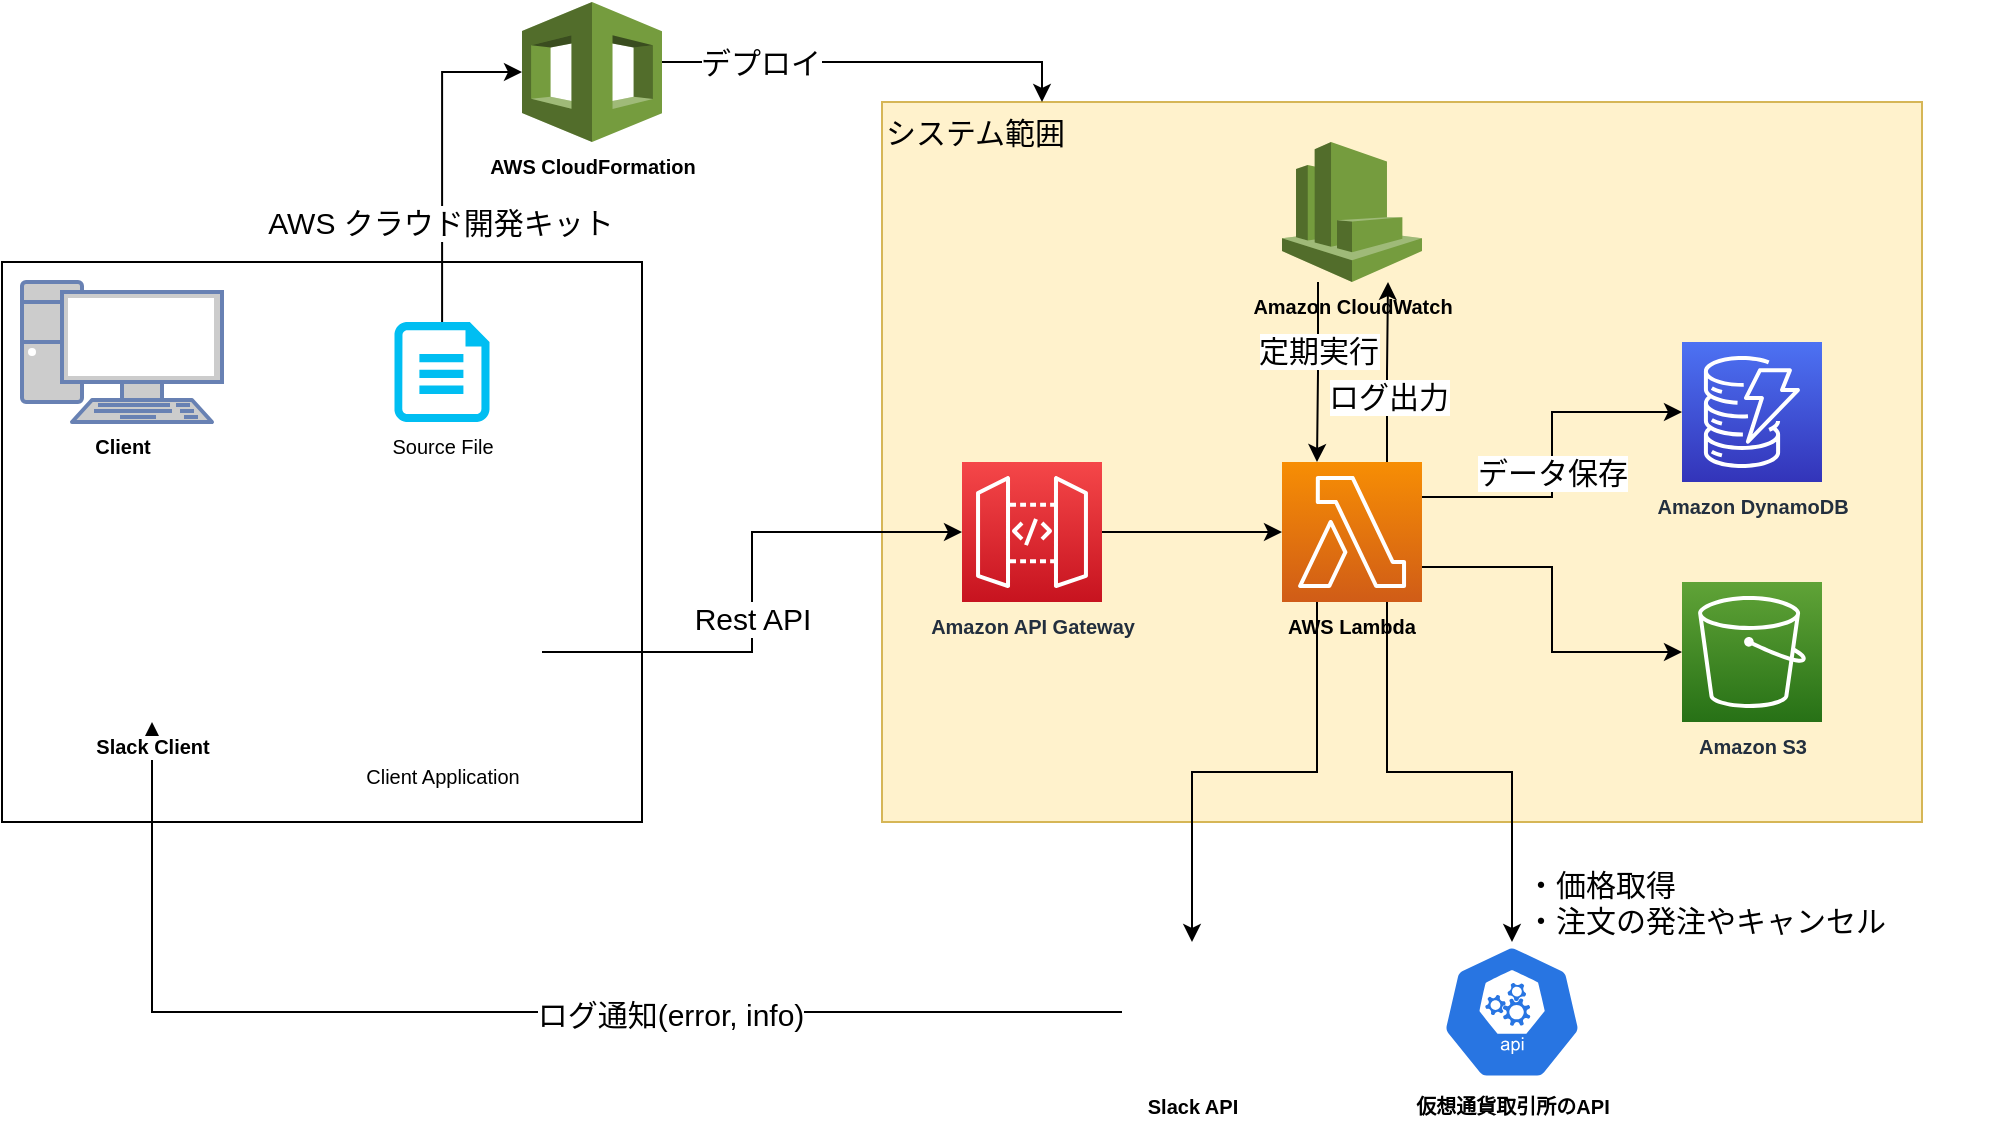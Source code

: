 <mxfile version="14.7.0" type="device"><diagram id="Ht1M8jgEwFfnCIfOTk4-" name="Page-1"><mxGraphModel dx="1102" dy="620" grid="1" gridSize="10" guides="1" tooltips="1" connect="1" arrows="1" fold="1" page="1" pageScale="1" pageWidth="1169" pageHeight="827" math="0" shadow="0"><root><mxCell id="0"/><mxCell id="1" parent="0"/><mxCell id="uVwlyYREvLx_MngwjQBp-12" value="" style="rounded=0;whiteSpace=wrap;html=1;fontSize=10;" vertex="1" parent="1"><mxGeometry x="120" y="200" width="320" height="280" as="geometry"/></mxCell><mxCell id="uVwlyYREvLx_MngwjQBp-14" value="システム範囲" style="rounded=0;whiteSpace=wrap;html=1;fontSize=15;fillColor=#fff2cc;strokeColor=#d6b656;align=left;verticalAlign=top;" vertex="1" parent="1"><mxGeometry x="560" y="120" width="520" height="360" as="geometry"/></mxCell><mxCell id="uVwlyYREvLx_MngwjQBp-18" style="edgeStyle=orthogonalEdgeStyle;rounded=0;orthogonalLoop=1;jettySize=auto;html=1;exitX=1;exitY=0.25;exitDx=0;exitDy=0;exitPerimeter=0;entryX=0;entryY=0.5;entryDx=0;entryDy=0;entryPerimeter=0;fontSize=10;fontColor=#000000;" edge="1" parent="1" source="uVwlyYREvLx_MngwjQBp-4" target="uVwlyYREvLx_MngwjQBp-6"><mxGeometry relative="1" as="geometry"/></mxCell><mxCell id="uVwlyYREvLx_MngwjQBp-33" value="データ保存" style="edgeLabel;html=1;align=center;verticalAlign=middle;resizable=0;points=[];fontSize=15;fontColor=#000000;" vertex="1" connectable="0" parent="uVwlyYREvLx_MngwjQBp-18"><mxGeometry x="-0.099" relative="1" as="geometry"><mxPoint as="offset"/></mxGeometry></mxCell><mxCell id="uVwlyYREvLx_MngwjQBp-20" style="edgeStyle=orthogonalEdgeStyle;rounded=0;orthogonalLoop=1;jettySize=auto;html=1;exitX=0.75;exitY=1;exitDx=0;exitDy=0;exitPerimeter=0;entryX=0.5;entryY=0;entryDx=0;entryDy=0;entryPerimeter=0;fontSize=10;fontColor=#000000;" edge="1" parent="1" source="uVwlyYREvLx_MngwjQBp-4" target="uVwlyYREvLx_MngwjQBp-7"><mxGeometry relative="1" as="geometry"/></mxCell><mxCell id="uVwlyYREvLx_MngwjQBp-21" style="edgeStyle=orthogonalEdgeStyle;rounded=0;orthogonalLoop=1;jettySize=auto;html=1;exitX=0.25;exitY=1;exitDx=0;exitDy=0;exitPerimeter=0;entryX=0.5;entryY=0;entryDx=0;entryDy=0;fontSize=10;fontColor=#000000;" edge="1" parent="1" source="uVwlyYREvLx_MngwjQBp-4" target="uVwlyYREvLx_MngwjQBp-10"><mxGeometry relative="1" as="geometry"/></mxCell><mxCell id="uVwlyYREvLx_MngwjQBp-31" style="edgeStyle=orthogonalEdgeStyle;rounded=0;orthogonalLoop=1;jettySize=auto;html=1;exitX=1;exitY=0.75;exitDx=0;exitDy=0;exitPerimeter=0;entryX=0;entryY=0.5;entryDx=0;entryDy=0;entryPerimeter=0;fontSize=10;fontColor=#000000;" edge="1" parent="1" source="uVwlyYREvLx_MngwjQBp-4" target="uVwlyYREvLx_MngwjQBp-30"><mxGeometry relative="1" as="geometry"/></mxCell><mxCell id="uVwlyYREvLx_MngwjQBp-38" style="edgeStyle=orthogonalEdgeStyle;rounded=0;orthogonalLoop=1;jettySize=auto;html=1;exitX=0.75;exitY=0;exitDx=0;exitDy=0;exitPerimeter=0;fontSize=10;fontColor=#000000;" edge="1" parent="1" source="uVwlyYREvLx_MngwjQBp-4" target="uVwlyYREvLx_MngwjQBp-5"><mxGeometry relative="1" as="geometry"><Array as="points"><mxPoint x="813" y="255"/><mxPoint x="813" y="255"/></Array></mxGeometry></mxCell><mxCell id="uVwlyYREvLx_MngwjQBp-40" value="ログ出力" style="edgeLabel;html=1;align=center;verticalAlign=middle;resizable=0;points=[];fontSize=15;fontColor=#000000;" vertex="1" connectable="0" parent="uVwlyYREvLx_MngwjQBp-38"><mxGeometry x="-0.259" relative="1" as="geometry"><mxPoint as="offset"/></mxGeometry></mxCell><mxCell id="uVwlyYREvLx_MngwjQBp-4" value="&lt;h1 id=&quot;AWS_Lambda&quot; class=&quot;lb-txt-bold lb-txt-white lb-none-v-margin lb-h1-large lb-title&quot; style=&quot;box-sizing: border-box; margin: 0px; line-height: 1.2; overflow-wrap: break-word; font-size: 10px;&quot;&gt;&lt;font color=&quot;#000000&quot; style=&quot;font-size: 10px;&quot;&gt;AWS Lambda&lt;/font&gt;&lt;/h1&gt;" style="points=[[0,0,0],[0.25,0,0],[0.5,0,0],[0.75,0,0],[1,0,0],[0,1,0],[0.25,1,0],[0.5,1,0],[0.75,1,0],[1,1,0],[0,0.25,0],[0,0.5,0],[0,0.75,0],[1,0.25,0],[1,0.5,0],[1,0.75,0]];outlineConnect=0;fontColor=#232F3E;gradientColor=#F78E04;gradientDirection=north;fillColor=#D05C17;strokeColor=#ffffff;dashed=0;verticalLabelPosition=bottom;verticalAlign=top;align=center;html=1;fontSize=10;fontStyle=0;aspect=fixed;shape=mxgraph.aws4.resourceIcon;resIcon=mxgraph.aws4.lambda;labelPosition=center;whiteSpace=wrap;" vertex="1" parent="1"><mxGeometry x="760" y="300" width="70" height="70" as="geometry"/></mxCell><mxCell id="uVwlyYREvLx_MngwjQBp-37" style="edgeStyle=orthogonalEdgeStyle;rounded=0;orthogonalLoop=1;jettySize=auto;html=1;entryX=0.25;entryY=0;entryDx=0;entryDy=0;entryPerimeter=0;fontSize=10;fontColor=#000000;" edge="1" parent="1" source="uVwlyYREvLx_MngwjQBp-5" target="uVwlyYREvLx_MngwjQBp-4"><mxGeometry relative="1" as="geometry"><Array as="points"><mxPoint x="778" y="255"/><mxPoint x="778" y="255"/></Array></mxGeometry></mxCell><mxCell id="uVwlyYREvLx_MngwjQBp-39" value="定期実行" style="edgeLabel;html=1;align=center;verticalAlign=middle;resizable=0;points=[];fontSize=15;fontColor=#000000;" vertex="1" connectable="0" parent="uVwlyYREvLx_MngwjQBp-37"><mxGeometry x="-0.244" relative="1" as="geometry"><mxPoint as="offset"/></mxGeometry></mxCell><mxCell id="uVwlyYREvLx_MngwjQBp-5" value="Amazon CloudWatch" style="outlineConnect=0;dashed=0;verticalLabelPosition=bottom;verticalAlign=top;align=center;html=1;shape=mxgraph.aws3.cloudwatch;fillColor=#759C3E;gradientColor=none;fontSize=10;fontStyle=1" vertex="1" parent="1"><mxGeometry x="760" y="140" width="70" height="70" as="geometry"/></mxCell><mxCell id="uVwlyYREvLx_MngwjQBp-6" value="Amazon DynamoDB" style="points=[[0,0,0],[0.25,0,0],[0.5,0,0],[0.75,0,0],[1,0,0],[0,1,0],[0.25,1,0],[0.5,1,0],[0.75,1,0],[1,1,0],[0,0.25,0],[0,0.5,0],[0,0.75,0],[1,0.25,0],[1,0.5,0],[1,0.75,0]];outlineConnect=0;fontColor=#232F3E;gradientColor=#4D72F3;gradientDirection=north;fillColor=#3334B9;strokeColor=#ffffff;dashed=0;verticalLabelPosition=bottom;verticalAlign=top;align=center;fontSize=10;fontStyle=1;aspect=fixed;shape=mxgraph.aws4.resourceIcon;resIcon=mxgraph.aws4.dynamodb;html=1;" vertex="1" parent="1"><mxGeometry x="960" y="240" width="70" height="70" as="geometry"/></mxCell><mxCell id="uVwlyYREvLx_MngwjQBp-7" value="仮想通貨取引所のAPI" style="html=1;dashed=0;whitespace=wrap;fillColor=#2875E2;strokeColor=#ffffff;points=[[0.005,0.63,0],[0.1,0.2,0],[0.9,0.2,0],[0.5,0,0],[0.995,0.63,0],[0.72,0.99,0],[0.5,1,0],[0.28,0.99,0]];shape=mxgraph.kubernetes.icon;prIcon=api;verticalAlign=top;labelPosition=center;verticalLabelPosition=bottom;align=center;fontSize=10;fontStyle=1" vertex="1" parent="1"><mxGeometry x="840" y="540" width="70" height="70" as="geometry"/></mxCell><mxCell id="uVwlyYREvLx_MngwjQBp-16" style="edgeStyle=orthogonalEdgeStyle;rounded=0;orthogonalLoop=1;jettySize=auto;html=1;exitX=1;exitY=0.5;exitDx=0;exitDy=0;exitPerimeter=0;entryX=0;entryY=0.5;entryDx=0;entryDy=0;entryPerimeter=0;fontSize=10;fontColor=#000000;" edge="1" parent="1" source="uVwlyYREvLx_MngwjQBp-8" target="uVwlyYREvLx_MngwjQBp-4"><mxGeometry relative="1" as="geometry"/></mxCell><mxCell id="uVwlyYREvLx_MngwjQBp-8" value="Amazon API Gateway" style="points=[[0,0,0],[0.25,0,0],[0.5,0,0],[0.75,0,0],[1,0,0],[0,1,0],[0.25,1,0],[0.5,1,0],[0.75,1,0],[1,1,0],[0,0.25,0],[0,0.5,0],[0,0.75,0],[1,0.25,0],[1,0.5,0],[1,0.75,0]];outlineConnect=0;fontColor=#232F3E;gradientColor=#F54749;gradientDirection=north;fillColor=#C7131F;strokeColor=#ffffff;dashed=0;verticalLabelPosition=bottom;verticalAlign=top;align=center;html=1;fontSize=10;fontStyle=1;aspect=fixed;shape=mxgraph.aws4.resourceIcon;resIcon=mxgraph.aws4.api_gateway;" vertex="1" parent="1"><mxGeometry x="600" y="300" width="70" height="70" as="geometry"/></mxCell><mxCell id="uVwlyYREvLx_MngwjQBp-23" style="edgeStyle=orthogonalEdgeStyle;rounded=0;orthogonalLoop=1;jettySize=auto;html=1;exitX=0;exitY=0.5;exitDx=0;exitDy=0;entryX=0.5;entryY=1;entryDx=0;entryDy=0;fontSize=15;fontColor=#000000;" edge="1" parent="1" source="uVwlyYREvLx_MngwjQBp-10" target="uVwlyYREvLx_MngwjQBp-22"><mxGeometry relative="1" as="geometry"/></mxCell><mxCell id="uVwlyYREvLx_MngwjQBp-27" value="ログ通知(error, info)" style="edgeLabel;html=1;align=center;verticalAlign=middle;resizable=0;points=[];fontSize=15;fontColor=#000000;" vertex="1" connectable="0" parent="uVwlyYREvLx_MngwjQBp-23"><mxGeometry x="-0.283" y="1" relative="1" as="geometry"><mxPoint as="offset"/></mxGeometry></mxCell><mxCell id="uVwlyYREvLx_MngwjQBp-10" value="Slack API" style="shape=image;html=1;verticalAlign=top;verticalLabelPosition=bottom;labelBackgroundColor=#ffffff;imageAspect=0;aspect=fixed;image=https://cdn4.iconfinder.com/data/icons/logos-and-brands/512/306_Slack_logo-128.png;fontSize=10;fontStyle=1" vertex="1" parent="1"><mxGeometry x="680" y="540" width="70" height="70" as="geometry"/></mxCell><mxCell id="uVwlyYREvLx_MngwjQBp-41" style="edgeStyle=orthogonalEdgeStyle;rounded=0;orthogonalLoop=1;jettySize=auto;html=1;fontSize=10;fontColor=#000000;" edge="1" parent="1" source="uVwlyYREvLx_MngwjQBp-11"><mxGeometry relative="1" as="geometry"><mxPoint x="640" y="120" as="targetPoint"/><Array as="points"><mxPoint x="640" y="100"/><mxPoint x="640" y="120"/></Array></mxGeometry></mxCell><mxCell id="uVwlyYREvLx_MngwjQBp-42" value="デプロイ" style="edgeLabel;html=1;align=center;verticalAlign=middle;resizable=0;points=[];fontSize=15;fontColor=#000000;" vertex="1" connectable="0" parent="uVwlyYREvLx_MngwjQBp-41"><mxGeometry x="-0.537" relative="1" as="geometry"><mxPoint as="offset"/></mxGeometry></mxCell><mxCell id="uVwlyYREvLx_MngwjQBp-11" value="AWS CloudFormation" style="outlineConnect=0;dashed=0;verticalLabelPosition=bottom;verticalAlign=top;align=center;html=1;shape=mxgraph.aws3.cloudformation;fillColor=#759C3E;gradientColor=none;fontSize=10;fontStyle=1" vertex="1" parent="1"><mxGeometry x="380" y="70" width="70" height="70" as="geometry"/></mxCell><mxCell id="uVwlyYREvLx_MngwjQBp-13" value="Client" style="verticalAlign=top;verticalLabelPosition=bottom;labelPosition=center;align=center;html=1;outlineConnect=0;fillColor=#CCCCCC;strokeColor=#6881B3;gradientColor=none;gradientDirection=north;strokeWidth=2;shape=mxgraph.networks.pc;fontSize=10;fontStyle=1" vertex="1" parent="1"><mxGeometry x="130" y="210" width="100" height="70" as="geometry"/></mxCell><mxCell id="uVwlyYREvLx_MngwjQBp-22" value="Slack Client" style="shape=image;html=1;verticalAlign=top;verticalLabelPosition=bottom;labelBackgroundColor=#ffffff;imageAspect=0;aspect=fixed;image=https://cdn4.iconfinder.com/data/icons/logos-and-brands/512/306_Slack_logo-128.png;fontSize=10;fontStyle=1" vertex="1" parent="1"><mxGeometry x="160" y="360" width="70" height="70" as="geometry"/></mxCell><mxCell id="uVwlyYREvLx_MngwjQBp-29" value="・価格取得&lt;br&gt;・注文の発注やキャンセル" style="text;html=1;strokeColor=none;fillColor=none;align=left;verticalAlign=middle;whiteSpace=wrap;rounded=0;fontSize=15;fontColor=#000000;" vertex="1" parent="1"><mxGeometry x="880" y="500" width="240" height="40" as="geometry"/></mxCell><mxCell id="uVwlyYREvLx_MngwjQBp-30" value="Amazon S3" style="points=[[0,0,0],[0.25,0,0],[0.5,0,0],[0.75,0,0],[1,0,0],[0,1,0],[0.25,1,0],[0.5,1,0],[0.75,1,0],[1,1,0],[0,0.25,0],[0,0.5,0],[0,0.75,0],[1,0.25,0],[1,0.5,0],[1,0.75,0]];outlineConnect=0;fontColor=#232F3E;gradientColor=#60A337;gradientDirection=north;fillColor=#277116;strokeColor=#ffffff;dashed=0;verticalLabelPosition=bottom;verticalAlign=top;align=center;html=1;fontSize=10;fontStyle=1;aspect=fixed;shape=mxgraph.aws4.resourceIcon;resIcon=mxgraph.aws4.s3;" vertex="1" parent="1"><mxGeometry x="960" y="360" width="70" height="70" as="geometry"/></mxCell><mxCell id="uVwlyYREvLx_MngwjQBp-47" style="edgeStyle=orthogonalEdgeStyle;rounded=0;orthogonalLoop=1;jettySize=auto;html=1;entryX=0;entryY=0.5;entryDx=0;entryDy=0;entryPerimeter=0;fontSize=15;fontColor=#000000;" edge="1" parent="1" source="uVwlyYREvLx_MngwjQBp-43" target="uVwlyYREvLx_MngwjQBp-11"><mxGeometry relative="1" as="geometry"><Array as="points"><mxPoint x="340" y="105"/></Array></mxGeometry></mxCell><mxCell id="uVwlyYREvLx_MngwjQBp-48" value="AWS クラウド開発キット" style="edgeLabel;html=1;align=center;verticalAlign=middle;resizable=0;points=[];fontSize=15;fontColor=#000000;" vertex="1" connectable="0" parent="uVwlyYREvLx_MngwjQBp-47"><mxGeometry x="-0.394" y="1" relative="1" as="geometry"><mxPoint as="offset"/></mxGeometry></mxCell><mxCell id="uVwlyYREvLx_MngwjQBp-43" value="Source File" style="verticalLabelPosition=bottom;html=1;verticalAlign=top;align=center;strokeColor=none;fillColor=#00BEF2;shape=mxgraph.azure.cloud_services_configuration_file;pointerEvents=1;fontSize=10;fontColor=#000000;" vertex="1" parent="1"><mxGeometry x="316.25" y="230" width="47.5" height="50" as="geometry"/></mxCell><mxCell id="uVwlyYREvLx_MngwjQBp-45" style="edgeStyle=orthogonalEdgeStyle;rounded=0;orthogonalLoop=1;jettySize=auto;html=1;entryX=0;entryY=0.5;entryDx=0;entryDy=0;entryPerimeter=0;fontSize=10;fontColor=#000000;" edge="1" parent="1" source="uVwlyYREvLx_MngwjQBp-44" target="uVwlyYREvLx_MngwjQBp-8"><mxGeometry relative="1" as="geometry"/></mxCell><mxCell id="uVwlyYREvLx_MngwjQBp-46" value="Rest API" style="edgeLabel;html=1;align=center;verticalAlign=middle;resizable=0;points=[];fontSize=15;fontColor=#000000;" vertex="1" connectable="0" parent="uVwlyYREvLx_MngwjQBp-45"><mxGeometry x="-0.06" relative="1" as="geometry"><mxPoint y="5" as="offset"/></mxGeometry></mxCell><mxCell id="uVwlyYREvLx_MngwjQBp-44" value="Client Application" style="shape=image;html=1;verticalAlign=top;verticalLabelPosition=bottom;labelBackgroundColor=#ffffff;imageAspect=0;aspect=fixed;image=https://cdn3.iconfinder.com/data/icons/systematrix/Program.png;fontSize=10;fontColor=#000000;align=center;" vertex="1" parent="1"><mxGeometry x="290" y="345" width="100" height="100" as="geometry"/></mxCell></root></mxGraphModel></diagram></mxfile>